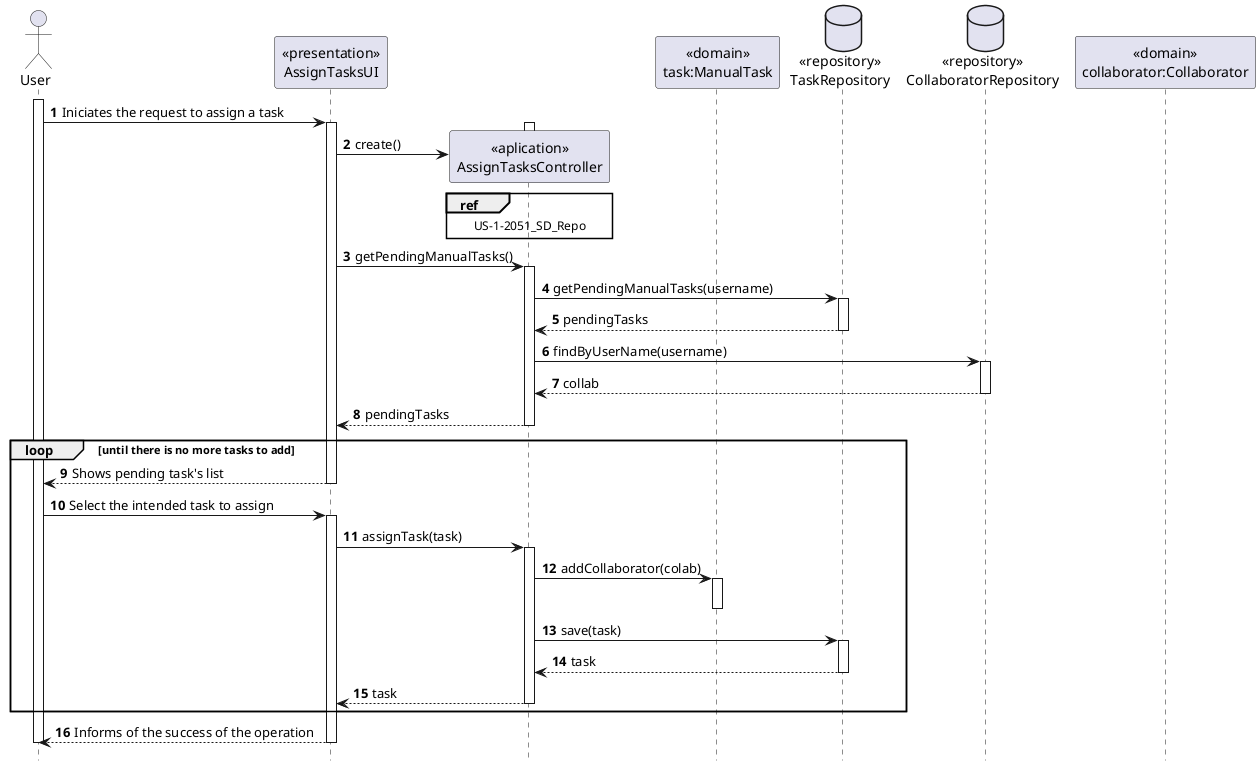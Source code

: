 @startuml@startuml
         autonumber
         hide footbox

         actor "User" as U

         participant "<<presentation>>\nAssignTasksUI" as UI
         participant "<<aplication>>\nAssignTasksController" as CTRL
         participant "<<domain>>\ntask:ManualTask" as MT
         database "<<repository>>\nTaskRepository" as TR
         database "<<repository>>\nCollaboratorRepository" as CR
         participant "<<domain>>\ncollaborator:Collaborator" as COLLAB

         activate U

         U-> UI : Iniciates the request to assign a task
         activate UI

         activate CTRL
         UI-> CTRL** : create()
         ref over CTRL
         US-1-2051_SD_Repo
         end ref
         deactivate CTRL

         UI-> CTRL : getPendingManualTasks()
         activate CTRL

         CTRL-> TR : getPendingManualTasks(username)
         activate TR

         TR--> CTRL : pendingTasks
         deactivate TR

         CTRL-> CR : findByUserName(username)
         activate CR
         CR--> CTRL : collab
         deactivate CR

         CTRL--> UI : pendingTasks
         deactivate CTRL

         loop until there is no more tasks to add
         UI --> U: Shows pending task's list
         deactivate UI

         U-> UI : Select the intended task to assign
         activate UI

         UI-> CTRL : assignTask(task)
         activate CTRL

         CTRL-> MT : addCollaborator(colab)
         activate MT
         deactivate MT

         CTRL-> TR : save(task)
         activate TR

         TR --> CTRL : task
         deactivate TR

         CTRL--> UI : task
         deactivate CTRL
         end

         UI --> U: Informs of the success of the operation
         deactivate UI
         deactivate U

         @enduml
